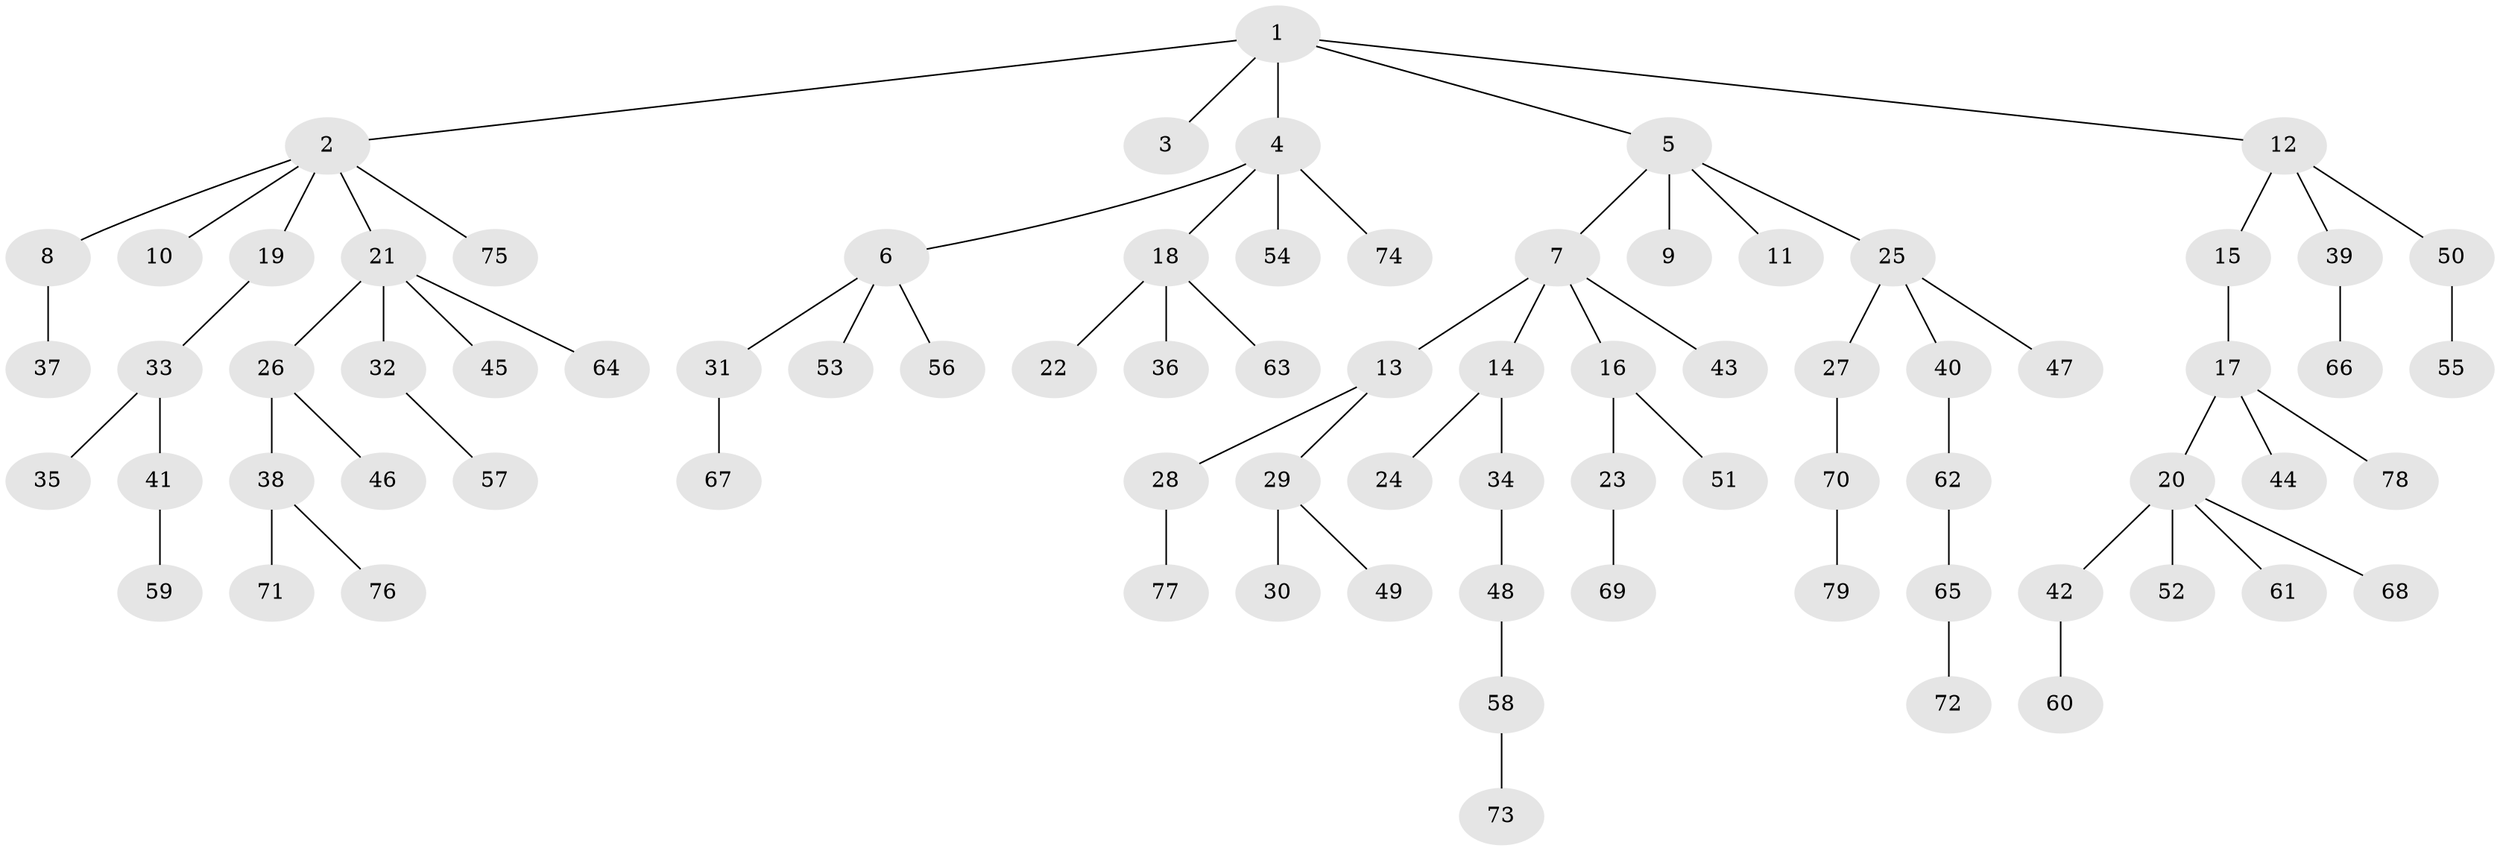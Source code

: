 // coarse degree distribution, {11: 0.043478260869565216, 1: 0.7391304347826086, 3: 0.043478260869565216, 2: 0.08695652173913043, 5: 0.043478260869565216, 4: 0.043478260869565216}
// Generated by graph-tools (version 1.1) at 2025/19/03/04/25 18:19:21]
// undirected, 79 vertices, 78 edges
graph export_dot {
graph [start="1"]
  node [color=gray90,style=filled];
  1;
  2;
  3;
  4;
  5;
  6;
  7;
  8;
  9;
  10;
  11;
  12;
  13;
  14;
  15;
  16;
  17;
  18;
  19;
  20;
  21;
  22;
  23;
  24;
  25;
  26;
  27;
  28;
  29;
  30;
  31;
  32;
  33;
  34;
  35;
  36;
  37;
  38;
  39;
  40;
  41;
  42;
  43;
  44;
  45;
  46;
  47;
  48;
  49;
  50;
  51;
  52;
  53;
  54;
  55;
  56;
  57;
  58;
  59;
  60;
  61;
  62;
  63;
  64;
  65;
  66;
  67;
  68;
  69;
  70;
  71;
  72;
  73;
  74;
  75;
  76;
  77;
  78;
  79;
  1 -- 2;
  1 -- 3;
  1 -- 4;
  1 -- 5;
  1 -- 12;
  2 -- 8;
  2 -- 10;
  2 -- 19;
  2 -- 21;
  2 -- 75;
  4 -- 6;
  4 -- 18;
  4 -- 54;
  4 -- 74;
  5 -- 7;
  5 -- 9;
  5 -- 11;
  5 -- 25;
  6 -- 31;
  6 -- 53;
  6 -- 56;
  7 -- 13;
  7 -- 14;
  7 -- 16;
  7 -- 43;
  8 -- 37;
  12 -- 15;
  12 -- 39;
  12 -- 50;
  13 -- 28;
  13 -- 29;
  14 -- 24;
  14 -- 34;
  15 -- 17;
  16 -- 23;
  16 -- 51;
  17 -- 20;
  17 -- 44;
  17 -- 78;
  18 -- 22;
  18 -- 36;
  18 -- 63;
  19 -- 33;
  20 -- 42;
  20 -- 52;
  20 -- 61;
  20 -- 68;
  21 -- 26;
  21 -- 32;
  21 -- 45;
  21 -- 64;
  23 -- 69;
  25 -- 27;
  25 -- 40;
  25 -- 47;
  26 -- 38;
  26 -- 46;
  27 -- 70;
  28 -- 77;
  29 -- 30;
  29 -- 49;
  31 -- 67;
  32 -- 57;
  33 -- 35;
  33 -- 41;
  34 -- 48;
  38 -- 71;
  38 -- 76;
  39 -- 66;
  40 -- 62;
  41 -- 59;
  42 -- 60;
  48 -- 58;
  50 -- 55;
  58 -- 73;
  62 -- 65;
  65 -- 72;
  70 -- 79;
}
